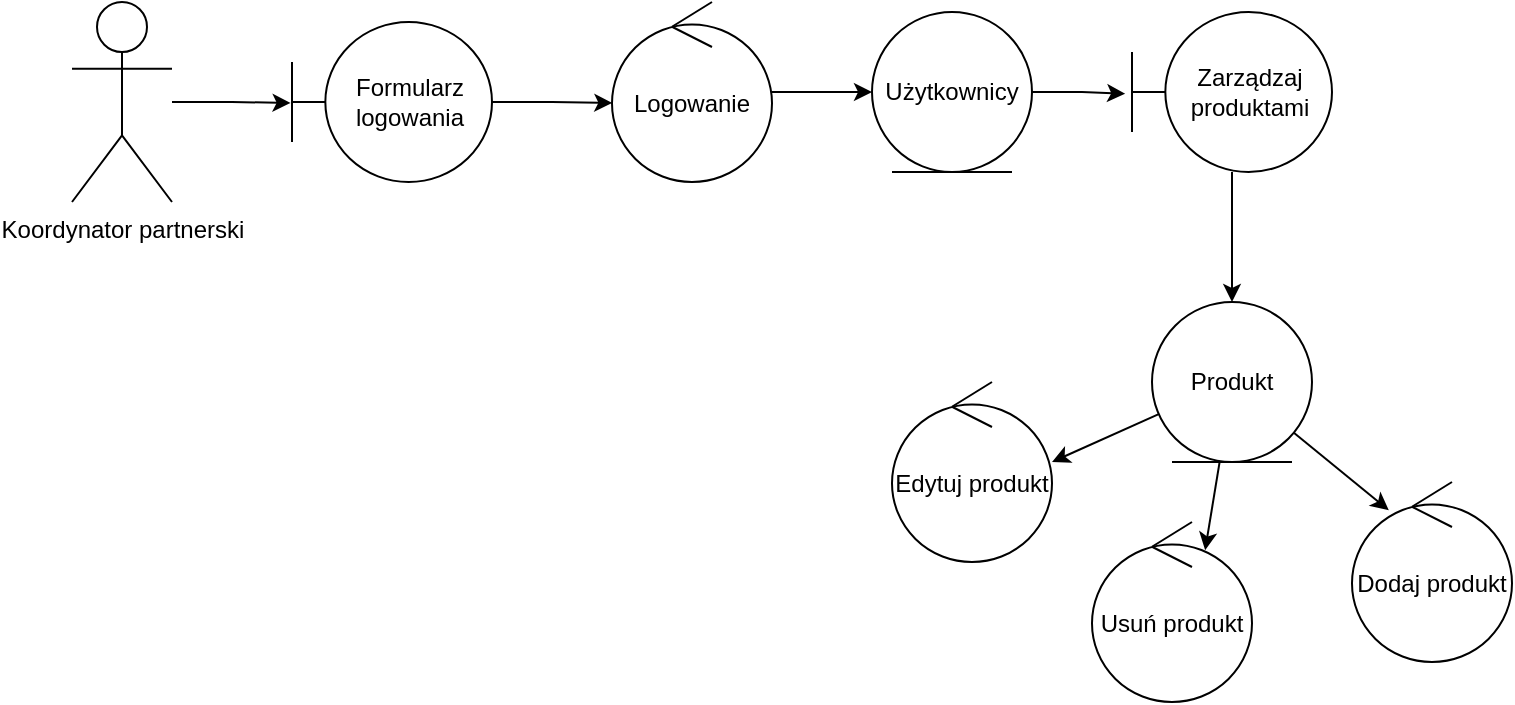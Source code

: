 <mxfile version="24.4.13" type="device">
  <diagram name="Page-1" id="vog-MIykaYbHJPMKuD4-">
    <mxGraphModel dx="1216" dy="672" grid="1" gridSize="10" guides="1" tooltips="1" connect="1" arrows="1" fold="1" page="1" pageScale="1" pageWidth="827" pageHeight="1169" math="0" shadow="0">
      <root>
        <mxCell id="0" />
        <mxCell id="1" parent="0" />
        <mxCell id="QlxagLDDF9jE6hGfcNdt-1" value="Koordynator partnerski&lt;div&gt;&lt;br&gt;&lt;/div&gt;" style="shape=umlActor;verticalLabelPosition=bottom;verticalAlign=top;html=1;" vertex="1" parent="1">
          <mxGeometry x="40" y="290" width="50" height="100" as="geometry" />
        </mxCell>
        <mxCell id="QlxagLDDF9jE6hGfcNdt-3" value="Formularz logowania" style="shape=umlBoundary;whiteSpace=wrap;html=1;" vertex="1" parent="1">
          <mxGeometry x="150" y="300" width="100" height="80" as="geometry" />
        </mxCell>
        <mxCell id="QlxagLDDF9jE6hGfcNdt-11" style="edgeStyle=orthogonalEdgeStyle;rounded=0;orthogonalLoop=1;jettySize=auto;html=1;entryX=0;entryY=0.5;entryDx=0;entryDy=0;" edge="1" parent="1" source="QlxagLDDF9jE6hGfcNdt-4" target="QlxagLDDF9jE6hGfcNdt-5">
          <mxGeometry relative="1" as="geometry" />
        </mxCell>
        <mxCell id="QlxagLDDF9jE6hGfcNdt-4" value="Logowanie" style="ellipse;shape=umlControl;whiteSpace=wrap;html=1;" vertex="1" parent="1">
          <mxGeometry x="310" y="290" width="80" height="90" as="geometry" />
        </mxCell>
        <mxCell id="QlxagLDDF9jE6hGfcNdt-5" value="Użytkownicy" style="ellipse;shape=umlEntity;whiteSpace=wrap;html=1;" vertex="1" parent="1">
          <mxGeometry x="440" y="295" width="80" height="80" as="geometry" />
        </mxCell>
        <mxCell id="QlxagLDDF9jE6hGfcNdt-13" style="edgeStyle=orthogonalEdgeStyle;rounded=0;orthogonalLoop=1;jettySize=auto;html=1;" edge="1" parent="1" source="QlxagLDDF9jE6hGfcNdt-6" target="QlxagLDDF9jE6hGfcNdt-7">
          <mxGeometry relative="1" as="geometry" />
        </mxCell>
        <mxCell id="QlxagLDDF9jE6hGfcNdt-6" value="Zarządzaj produktami" style="shape=umlBoundary;whiteSpace=wrap;html=1;" vertex="1" parent="1">
          <mxGeometry x="570" y="295" width="100" height="80" as="geometry" />
        </mxCell>
        <mxCell id="QlxagLDDF9jE6hGfcNdt-7" value="Produkt" style="ellipse;shape=umlEntity;whiteSpace=wrap;html=1;" vertex="1" parent="1">
          <mxGeometry x="580" y="440" width="80" height="80" as="geometry" />
        </mxCell>
        <mxCell id="QlxagLDDF9jE6hGfcNdt-8" style="edgeStyle=orthogonalEdgeStyle;rounded=0;orthogonalLoop=1;jettySize=auto;html=1;entryX=0.002;entryY=0.561;entryDx=0;entryDy=0;entryPerimeter=0;" edge="1" parent="1" source="QlxagLDDF9jE6hGfcNdt-3" target="QlxagLDDF9jE6hGfcNdt-4">
          <mxGeometry relative="1" as="geometry" />
        </mxCell>
        <mxCell id="QlxagLDDF9jE6hGfcNdt-12" style="edgeStyle=orthogonalEdgeStyle;rounded=0;orthogonalLoop=1;jettySize=auto;html=1;entryX=-0.034;entryY=0.511;entryDx=0;entryDy=0;entryPerimeter=0;" edge="1" parent="1" source="QlxagLDDF9jE6hGfcNdt-5" target="QlxagLDDF9jE6hGfcNdt-6">
          <mxGeometry relative="1" as="geometry">
            <mxPoint x="580" y="280" as="targetPoint" />
          </mxGeometry>
        </mxCell>
        <mxCell id="QlxagLDDF9jE6hGfcNdt-14" value="Edytuj produkt" style="ellipse;shape=umlControl;whiteSpace=wrap;html=1;" vertex="1" parent="1">
          <mxGeometry x="450" y="480" width="80" height="90" as="geometry" />
        </mxCell>
        <mxCell id="QlxagLDDF9jE6hGfcNdt-15" value="Usuń produkt" style="ellipse;shape=umlControl;whiteSpace=wrap;html=1;" vertex="1" parent="1">
          <mxGeometry x="550" y="550" width="80" height="90" as="geometry" />
        </mxCell>
        <mxCell id="QlxagLDDF9jE6hGfcNdt-16" value="Dodaj produkt" style="ellipse;shape=umlControl;whiteSpace=wrap;html=1;" vertex="1" parent="1">
          <mxGeometry x="680" y="530" width="80" height="90" as="geometry" />
        </mxCell>
        <mxCell id="QlxagLDDF9jE6hGfcNdt-18" style="rounded=0;orthogonalLoop=1;jettySize=auto;html=1;entryX=0.23;entryY=0.157;entryDx=0;entryDy=0;entryPerimeter=0;" edge="1" parent="1" source="QlxagLDDF9jE6hGfcNdt-7" target="QlxagLDDF9jE6hGfcNdt-16">
          <mxGeometry relative="1" as="geometry" />
        </mxCell>
        <mxCell id="QlxagLDDF9jE6hGfcNdt-19" style="rounded=0;orthogonalLoop=1;jettySize=auto;html=1;entryX=0.707;entryY=0.157;entryDx=0;entryDy=0;entryPerimeter=0;" edge="1" parent="1" source="QlxagLDDF9jE6hGfcNdt-7" target="QlxagLDDF9jE6hGfcNdt-15">
          <mxGeometry relative="1" as="geometry" />
        </mxCell>
        <mxCell id="QlxagLDDF9jE6hGfcNdt-20" style="rounded=0;orthogonalLoop=1;jettySize=auto;html=1;entryX=1;entryY=0.444;entryDx=0;entryDy=0;entryPerimeter=0;" edge="1" parent="1" source="QlxagLDDF9jE6hGfcNdt-7" target="QlxagLDDF9jE6hGfcNdt-14">
          <mxGeometry relative="1" as="geometry" />
        </mxCell>
        <mxCell id="QlxagLDDF9jE6hGfcNdt-21" style="edgeStyle=orthogonalEdgeStyle;rounded=0;orthogonalLoop=1;jettySize=auto;html=1;entryX=-0.007;entryY=0.506;entryDx=0;entryDy=0;entryPerimeter=0;" edge="1" parent="1" source="QlxagLDDF9jE6hGfcNdt-1" target="QlxagLDDF9jE6hGfcNdt-3">
          <mxGeometry relative="1" as="geometry" />
        </mxCell>
      </root>
    </mxGraphModel>
  </diagram>
</mxfile>
